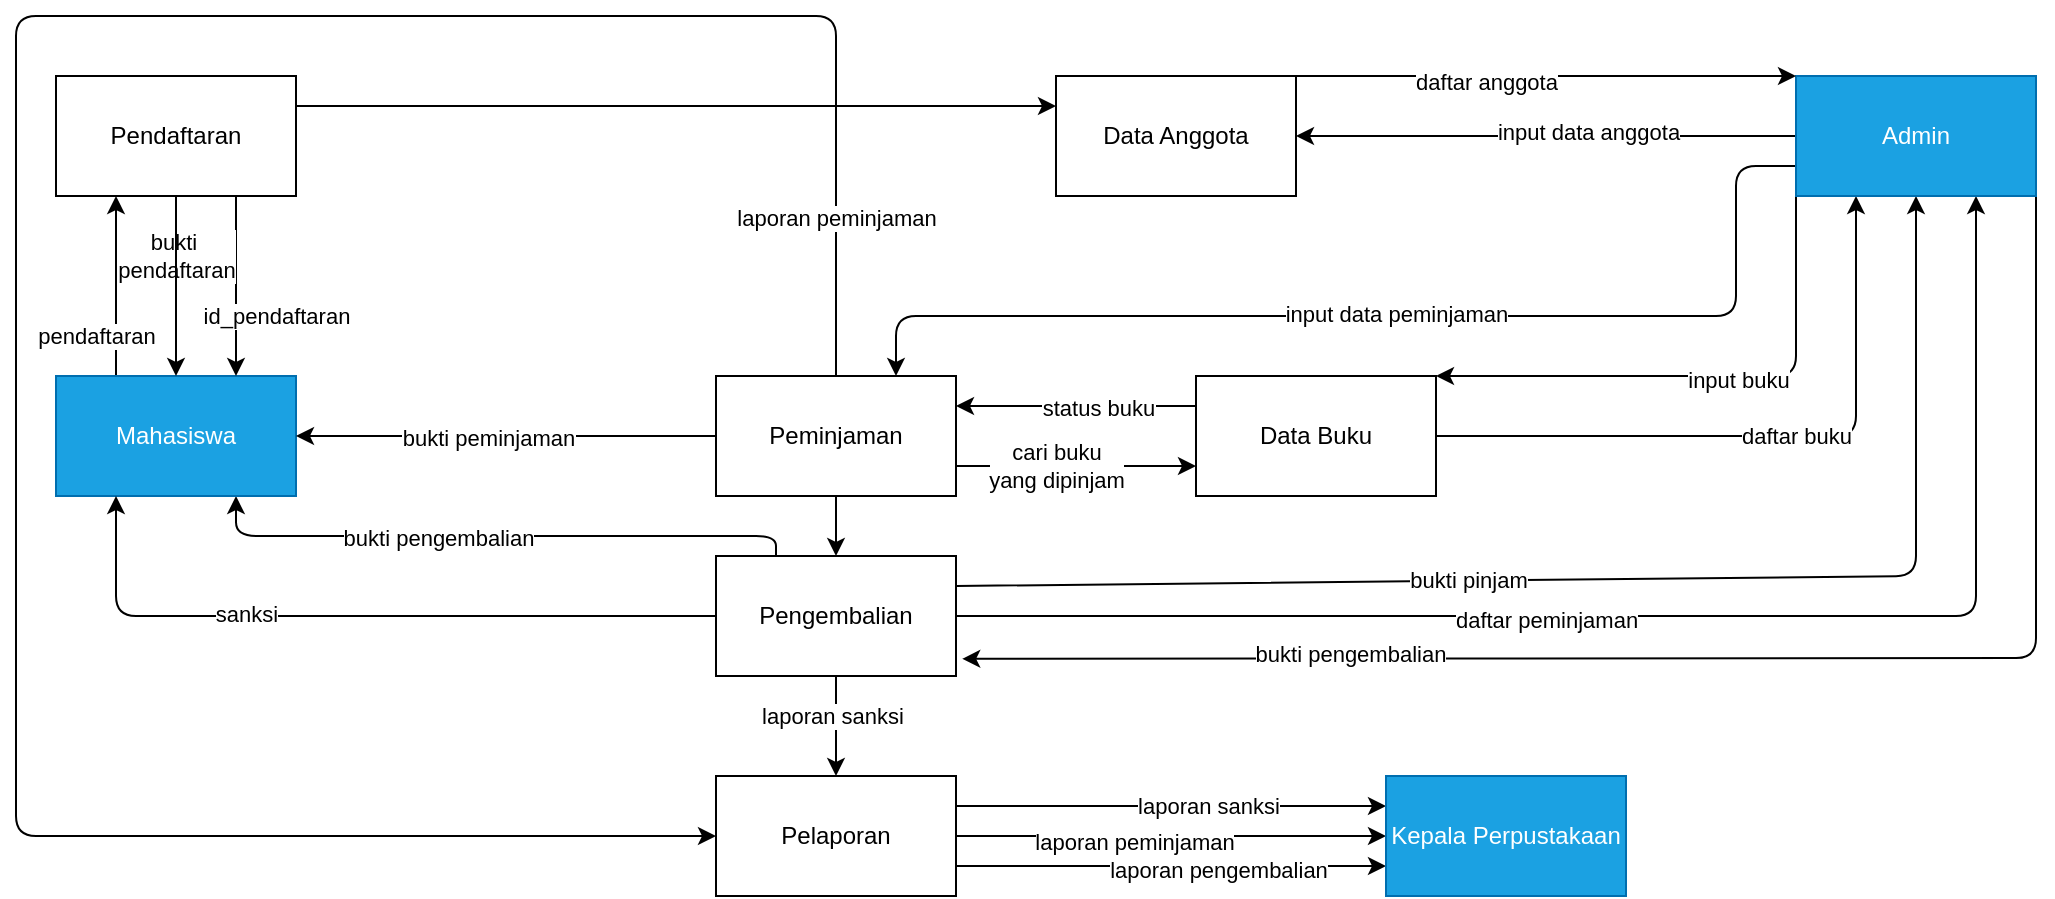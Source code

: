 <mxfile>
    <diagram id="D9_wNPcVKE-3aG7q23hT" name="Page-1">
        <mxGraphModel dx="2206" dy="1024" grid="1" gridSize="10" guides="1" tooltips="1" connect="1" arrows="1" fold="1" page="1" pageScale="1" pageWidth="850" pageHeight="1100" math="0" shadow="0">
            <root>
                <mxCell id="0"/>
                <mxCell id="1" parent="0"/>
                <mxCell id="45" style="edgeStyle=none;html=1;exitX=1;exitY=0.25;exitDx=0;exitDy=0;entryX=0.5;entryY=1;entryDx=0;entryDy=0;" edge="1" parent="1" source="87" target="76">
                    <mxGeometry relative="1" as="geometry">
                        <Array as="points">
                            <mxPoint x="630" y="370"/>
                        </Array>
                        <mxPoint x="450" y="285" as="sourcePoint"/>
                    </mxGeometry>
                </mxCell>
                <mxCell id="46" value="bukti pinjam" style="edgeLabel;html=1;align=center;verticalAlign=middle;resizable=0;points=[];" vertex="1" connectable="0" parent="45">
                    <mxGeometry x="-0.238" y="1" relative="1" as="geometry">
                        <mxPoint as="offset"/>
                    </mxGeometry>
                </mxCell>
                <mxCell id="47" style="edgeStyle=none;html=1;entryX=0.75;entryY=1;entryDx=0;entryDy=0;exitX=1;exitY=0.5;exitDx=0;exitDy=0;" edge="1" parent="1" source="87" target="76">
                    <mxGeometry relative="1" as="geometry">
                        <Array as="points">
                            <mxPoint x="660" y="390"/>
                        </Array>
                        <mxPoint x="680" y="490" as="sourcePoint"/>
                    </mxGeometry>
                </mxCell>
                <mxCell id="48" value="daftar peminjaman" style="edgeLabel;html=1;align=center;verticalAlign=middle;resizable=0;points=[];" vertex="1" connectable="0" parent="47">
                    <mxGeometry x="-0.18" y="-2" relative="1" as="geometry">
                        <mxPoint as="offset"/>
                    </mxGeometry>
                </mxCell>
                <mxCell id="49" style="edgeStyle=none;html=1;exitX=1;exitY=0.5;exitDx=0;exitDy=0;entryX=0.25;entryY=1;entryDx=0;entryDy=0;" edge="1" parent="1" source="91" target="76">
                    <mxGeometry relative="1" as="geometry">
                        <Array as="points">
                            <mxPoint x="600" y="300"/>
                        </Array>
                        <mxPoint x="450" y="270" as="sourcePoint"/>
                    </mxGeometry>
                </mxCell>
                <mxCell id="50" value="daftar buku" style="edgeLabel;html=1;align=center;verticalAlign=middle;resizable=0;points=[];" vertex="1" connectable="0" parent="49">
                    <mxGeometry x="-0.095" y="-1" relative="1" as="geometry">
                        <mxPoint x="30" y="-1" as="offset"/>
                    </mxGeometry>
                </mxCell>
                <mxCell id="53" style="edgeStyle=none;html=1;entryX=0.75;entryY=1;entryDx=0;entryDy=0;exitX=0.25;exitY=0;exitDx=0;exitDy=0;" edge="1" parent="1" source="87" target="71">
                    <mxGeometry relative="1" as="geometry">
                        <Array as="points">
                            <mxPoint x="60" y="350"/>
                            <mxPoint x="-210" y="350"/>
                        </Array>
                        <mxPoint y="330" as="sourcePoint"/>
                    </mxGeometry>
                </mxCell>
                <mxCell id="54" value="bukti pengembalian" style="edgeLabel;html=1;align=center;verticalAlign=middle;resizable=0;points=[];" vertex="1" connectable="0" parent="53">
                    <mxGeometry x="0.193" y="1" relative="1" as="geometry">
                        <mxPoint as="offset"/>
                    </mxGeometry>
                </mxCell>
                <mxCell id="63" style="edgeStyle=none;html=1;entryX=0.25;entryY=1;entryDx=0;entryDy=0;exitX=0.25;exitY=0;exitDx=0;exitDy=0;" edge="1" parent="1" source="71" target="75">
                    <mxGeometry relative="1" as="geometry">
                        <mxPoint x="-30" y="300" as="targetPoint"/>
                    </mxGeometry>
                </mxCell>
                <mxCell id="64" value="pendaftaran" style="edgeLabel;html=1;align=center;verticalAlign=middle;resizable=0;points=[];" vertex="1" connectable="0" parent="63">
                    <mxGeometry x="-0.735" relative="1" as="geometry">
                        <mxPoint x="-10" y="-8" as="offset"/>
                    </mxGeometry>
                </mxCell>
                <mxCell id="71" value="Mahasiswa" style="rounded=0;whiteSpace=wrap;html=1;fillColor=#1ba1e2;fontColor=#ffffff;strokeColor=#006EAF;" vertex="1" parent="1">
                    <mxGeometry x="-300" y="270" width="120" height="60" as="geometry"/>
                </mxCell>
                <mxCell id="72" style="edgeStyle=none;html=1;exitX=0;exitY=1;exitDx=0;exitDy=0;entryX=1;entryY=0;entryDx=0;entryDy=0;" edge="1" parent="1" source="76" target="91">
                    <mxGeometry relative="1" as="geometry">
                        <Array as="points">
                            <mxPoint x="570" y="270"/>
                        </Array>
                        <mxPoint x="420" y="330" as="targetPoint"/>
                    </mxGeometry>
                </mxCell>
                <mxCell id="73" value="input buku" style="edgeLabel;html=1;align=center;verticalAlign=middle;resizable=0;points=[];" vertex="1" connectable="0" parent="72">
                    <mxGeometry x="0.182" y="2" relative="1" as="geometry">
                        <mxPoint x="40" as="offset"/>
                    </mxGeometry>
                </mxCell>
                <mxCell id="113" style="edgeStyle=orthogonalEdgeStyle;html=1;" edge="1" parent="1" source="74" target="112">
                    <mxGeometry relative="1" as="geometry"/>
                </mxCell>
                <mxCell id="114" value="laporan peminjaman" style="edgeLabel;html=1;align=center;verticalAlign=middle;resizable=0;points=[];" vertex="1" connectable="0" parent="113">
                    <mxGeometry x="-0.178" y="-3" relative="1" as="geometry">
                        <mxPoint as="offset"/>
                    </mxGeometry>
                </mxCell>
                <mxCell id="115" style="edgeStyle=orthogonalEdgeStyle;html=1;exitX=1;exitY=0.25;exitDx=0;exitDy=0;entryX=0;entryY=0.25;entryDx=0;entryDy=0;" edge="1" parent="1" source="74" target="112">
                    <mxGeometry relative="1" as="geometry"/>
                </mxCell>
                <mxCell id="116" value="laporan sanksi" style="edgeLabel;html=1;align=center;verticalAlign=middle;resizable=0;points=[];" vertex="1" connectable="0" parent="115">
                    <mxGeometry x="0.167" relative="1" as="geometry">
                        <mxPoint as="offset"/>
                    </mxGeometry>
                </mxCell>
                <mxCell id="117" style="edgeStyle=orthogonalEdgeStyle;html=1;exitX=1;exitY=0.75;exitDx=0;exitDy=0;entryX=0;entryY=0.75;entryDx=0;entryDy=0;" edge="1" parent="1" source="74" target="112">
                    <mxGeometry relative="1" as="geometry"/>
                </mxCell>
                <mxCell id="118" value="laporan pengembalian" style="edgeLabel;html=1;align=center;verticalAlign=middle;resizable=0;points=[];" vertex="1" connectable="0" parent="117">
                    <mxGeometry x="0.659" y="-2" relative="1" as="geometry">
                        <mxPoint x="-48" as="offset"/>
                    </mxGeometry>
                </mxCell>
                <mxCell id="74" value="Pelaporan" style="rounded=0;whiteSpace=wrap;html=1;" vertex="1" parent="1">
                    <mxGeometry x="30" y="470" width="120" height="60" as="geometry"/>
                </mxCell>
                <mxCell id="78" style="edgeStyle=none;html=1;exitX=0.75;exitY=1;exitDx=0;exitDy=0;entryX=0.75;entryY=0;entryDx=0;entryDy=0;" edge="1" parent="1" source="75" target="71">
                    <mxGeometry relative="1" as="geometry"/>
                </mxCell>
                <mxCell id="79" value="bukti&amp;nbsp;&lt;br&gt;pendaftaran" style="edgeLabel;html=1;align=center;verticalAlign=middle;resizable=0;points=[];" vertex="1" connectable="0" parent="78">
                    <mxGeometry x="-0.376" relative="1" as="geometry">
                        <mxPoint x="-30" y="2" as="offset"/>
                    </mxGeometry>
                </mxCell>
                <mxCell id="82" value="id_pendaftaran" style="edgeLabel;html=1;align=center;verticalAlign=middle;resizable=0;points=[];" vertex="1" connectable="0" parent="78">
                    <mxGeometry x="-0.341" relative="1" as="geometry">
                        <mxPoint x="20" y="30" as="offset"/>
                    </mxGeometry>
                </mxCell>
                <mxCell id="80" style="edgeStyle=none;html=1;" edge="1" parent="1" source="75" target="71">
                    <mxGeometry relative="1" as="geometry"/>
                </mxCell>
                <mxCell id="84" style="edgeStyle=none;html=1;exitX=1;exitY=0.25;exitDx=0;exitDy=0;entryX=0;entryY=0.25;entryDx=0;entryDy=0;" edge="1" parent="1" source="75" target="83">
                    <mxGeometry relative="1" as="geometry"/>
                </mxCell>
                <mxCell id="75" value="Pendaftaran" style="rounded=0;whiteSpace=wrap;html=1;" vertex="1" parent="1">
                    <mxGeometry x="-300" y="120" width="120" height="60" as="geometry"/>
                </mxCell>
                <mxCell id="85" style="edgeStyle=none;html=1;" edge="1" parent="1" source="76" target="83">
                    <mxGeometry relative="1" as="geometry"/>
                </mxCell>
                <mxCell id="86" value="input data anggota" style="edgeLabel;html=1;align=center;verticalAlign=middle;resizable=0;points=[];" vertex="1" connectable="0" parent="85">
                    <mxGeometry x="-0.157" y="-2" relative="1" as="geometry">
                        <mxPoint x="1" as="offset"/>
                    </mxGeometry>
                </mxCell>
                <mxCell id="102" style="edgeStyle=none;html=1;exitX=1;exitY=1;exitDx=0;exitDy=0;entryX=1.026;entryY=0.857;entryDx=0;entryDy=0;entryPerimeter=0;" edge="1" parent="1" source="76" target="87">
                    <mxGeometry relative="1" as="geometry">
                        <Array as="points">
                            <mxPoint x="690" y="411"/>
                        </Array>
                    </mxGeometry>
                </mxCell>
                <mxCell id="103" value="bukti pengembalian" style="edgeLabel;html=1;align=center;verticalAlign=middle;resizable=0;points=[];" vertex="1" connectable="0" parent="102">
                    <mxGeometry x="0.495" y="-3" relative="1" as="geometry">
                        <mxPoint as="offset"/>
                    </mxGeometry>
                </mxCell>
                <mxCell id="106" style="edgeStyle=none;html=1;entryX=0.75;entryY=0;entryDx=0;entryDy=0;exitX=0;exitY=0.75;exitDx=0;exitDy=0;" edge="1" parent="1" source="76" target="77">
                    <mxGeometry relative="1" as="geometry">
                        <Array as="points">
                            <mxPoint x="540" y="165"/>
                            <mxPoint x="540" y="240"/>
                            <mxPoint x="120" y="240"/>
                        </Array>
                    </mxGeometry>
                </mxCell>
                <mxCell id="107" value="input data peminjaman" style="edgeLabel;html=1;align=center;verticalAlign=middle;resizable=0;points=[];" vertex="1" connectable="0" parent="106">
                    <mxGeometry x="-0.009" y="-1" relative="1" as="geometry">
                        <mxPoint as="offset"/>
                    </mxGeometry>
                </mxCell>
                <mxCell id="76" value="Admin" style="rounded=0;whiteSpace=wrap;html=1;fillColor=#1ba1e2;fontColor=#ffffff;strokeColor=#006EAF;" vertex="1" parent="1">
                    <mxGeometry x="570" y="120" width="120" height="60" as="geometry"/>
                </mxCell>
                <mxCell id="90" style="edgeStyle=none;html=1;" edge="1" parent="1" source="77" target="87">
                    <mxGeometry relative="1" as="geometry"/>
                </mxCell>
                <mxCell id="93" style="edgeStyle=none;html=1;exitX=1;exitY=0.75;exitDx=0;exitDy=0;entryX=0;entryY=0.75;entryDx=0;entryDy=0;" edge="1" parent="1" source="77" target="91">
                    <mxGeometry relative="1" as="geometry"/>
                </mxCell>
                <mxCell id="94" value="cari buku &lt;br&gt;yang dipinjam" style="edgeLabel;html=1;align=center;verticalAlign=middle;resizable=0;points=[];" vertex="1" connectable="0" parent="93">
                    <mxGeometry x="-0.167" relative="1" as="geometry">
                        <mxPoint as="offset"/>
                    </mxGeometry>
                </mxCell>
                <mxCell id="104" style="edgeStyle=none;html=1;exitX=0;exitY=0.5;exitDx=0;exitDy=0;" edge="1" parent="1" source="77" target="71">
                    <mxGeometry relative="1" as="geometry"/>
                </mxCell>
                <mxCell id="105" value="bukti peminjaman" style="edgeLabel;html=1;align=center;verticalAlign=middle;resizable=0;points=[];" vertex="1" connectable="0" parent="104">
                    <mxGeometry x="0.091" y="1" relative="1" as="geometry">
                        <mxPoint as="offset"/>
                    </mxGeometry>
                </mxCell>
                <mxCell id="77" value="Peminjaman" style="rounded=0;whiteSpace=wrap;html=1;" vertex="1" parent="1">
                    <mxGeometry x="30" y="270" width="120" height="60" as="geometry"/>
                </mxCell>
                <mxCell id="100" style="edgeStyle=none;html=1;exitX=1;exitY=0;exitDx=0;exitDy=0;entryX=0;entryY=0;entryDx=0;entryDy=0;" edge="1" parent="1" source="83" target="76">
                    <mxGeometry relative="1" as="geometry"/>
                </mxCell>
                <mxCell id="101" value="daftar anggota" style="edgeLabel;html=1;align=center;verticalAlign=middle;resizable=0;points=[];" vertex="1" connectable="0" parent="100">
                    <mxGeometry x="-0.242" y="-3" relative="1" as="geometry">
                        <mxPoint as="offset"/>
                    </mxGeometry>
                </mxCell>
                <mxCell id="83" value="Data Anggota" style="rounded=0;whiteSpace=wrap;html=1;" vertex="1" parent="1">
                    <mxGeometry x="200" y="120" width="120" height="60" as="geometry"/>
                </mxCell>
                <mxCell id="98" style="edgeStyle=none;html=1;entryX=0.25;entryY=1;entryDx=0;entryDy=0;" edge="1" parent="1" source="87" target="71">
                    <mxGeometry relative="1" as="geometry">
                        <Array as="points">
                            <mxPoint x="-270" y="390"/>
                        </Array>
                    </mxGeometry>
                </mxCell>
                <mxCell id="99" value="sanksi" style="edgeLabel;html=1;align=center;verticalAlign=middle;resizable=0;points=[];" vertex="1" connectable="0" parent="98">
                    <mxGeometry x="0.307" y="-1" relative="1" as="geometry">
                        <mxPoint as="offset"/>
                    </mxGeometry>
                </mxCell>
                <mxCell id="108" style="edgeStyle=none;html=1;" edge="1" parent="1" source="87" target="74">
                    <mxGeometry relative="1" as="geometry"/>
                </mxCell>
                <mxCell id="109" value="laporan sanksi" style="edgeLabel;html=1;align=center;verticalAlign=middle;resizable=0;points=[];" vertex="1" connectable="0" parent="108">
                    <mxGeometry x="-0.565" y="-2" relative="1" as="geometry">
                        <mxPoint y="9" as="offset"/>
                    </mxGeometry>
                </mxCell>
                <mxCell id="87" value="Pengembalian" style="rounded=0;whiteSpace=wrap;html=1;" vertex="1" parent="1">
                    <mxGeometry x="30" y="360" width="120" height="60" as="geometry"/>
                </mxCell>
                <mxCell id="95" style="edgeStyle=none;html=1;entryX=1;entryY=0.25;entryDx=0;entryDy=0;exitX=0;exitY=0.25;exitDx=0;exitDy=0;" edge="1" parent="1" source="91" target="77">
                    <mxGeometry relative="1" as="geometry"/>
                </mxCell>
                <mxCell id="97" value="status buku" style="edgeLabel;html=1;align=center;verticalAlign=middle;resizable=0;points=[];" vertex="1" connectable="0" parent="95">
                    <mxGeometry x="0.341" y="1" relative="1" as="geometry">
                        <mxPoint x="31" as="offset"/>
                    </mxGeometry>
                </mxCell>
                <mxCell id="91" value="Data Buku" style="rounded=0;whiteSpace=wrap;html=1;" vertex="1" parent="1">
                    <mxGeometry x="270" y="270" width="120" height="60" as="geometry"/>
                </mxCell>
                <mxCell id="110" style="edgeStyle=none;html=1;exitX=0.5;exitY=0;exitDx=0;exitDy=0;" edge="1" parent="1" source="77" target="74">
                    <mxGeometry relative="1" as="geometry">
                        <Array as="points">
                            <mxPoint x="90" y="90"/>
                            <mxPoint x="-320" y="90"/>
                            <mxPoint x="-320" y="500"/>
                        </Array>
                    </mxGeometry>
                </mxCell>
                <mxCell id="111" value="laporan peminjaman" style="edgeLabel;html=1;align=center;verticalAlign=middle;resizable=0;points=[];" vertex="1" connectable="0" parent="110">
                    <mxGeometry x="0.257" y="-2" relative="1" as="geometry">
                        <mxPoint x="412" y="-158" as="offset"/>
                    </mxGeometry>
                </mxCell>
                <mxCell id="112" value="Kepala Perpustakaan" style="rounded=0;whiteSpace=wrap;html=1;fillColor=#1ba1e2;fontColor=#ffffff;strokeColor=#006EAF;" vertex="1" parent="1">
                    <mxGeometry x="365" y="470" width="120" height="60" as="geometry"/>
                </mxCell>
            </root>
        </mxGraphModel>
    </diagram>
</mxfile>
